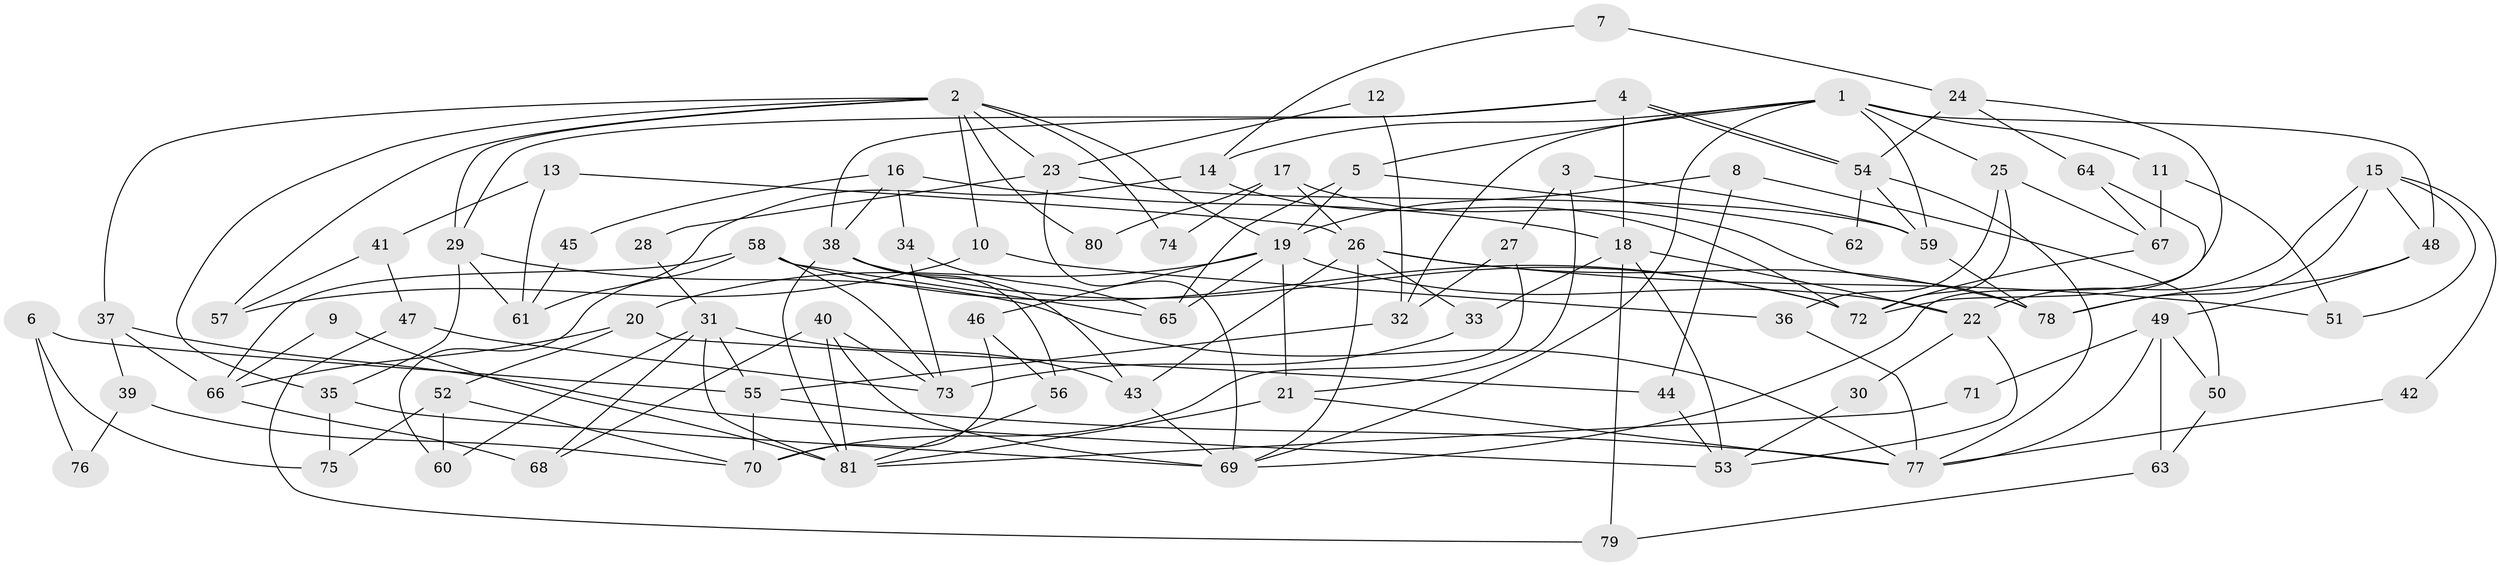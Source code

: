 // coarse degree distribution, {10: 0.02040816326530612, 11: 0.04081632653061224, 4: 0.2653061224489796, 5: 0.12244897959183673, 3: 0.14285714285714285, 9: 0.061224489795918366, 2: 0.12244897959183673, 7: 0.04081632653061224, 6: 0.10204081632653061, 8: 0.08163265306122448}
// Generated by graph-tools (version 1.1) at 2025/52/02/27/25 19:52:04]
// undirected, 81 vertices, 162 edges
graph export_dot {
graph [start="1"]
  node [color=gray90,style=filled];
  1;
  2;
  3;
  4;
  5;
  6;
  7;
  8;
  9;
  10;
  11;
  12;
  13;
  14;
  15;
  16;
  17;
  18;
  19;
  20;
  21;
  22;
  23;
  24;
  25;
  26;
  27;
  28;
  29;
  30;
  31;
  32;
  33;
  34;
  35;
  36;
  37;
  38;
  39;
  40;
  41;
  42;
  43;
  44;
  45;
  46;
  47;
  48;
  49;
  50;
  51;
  52;
  53;
  54;
  55;
  56;
  57;
  58;
  59;
  60;
  61;
  62;
  63;
  64;
  65;
  66;
  67;
  68;
  69;
  70;
  71;
  72;
  73;
  74;
  75;
  76;
  77;
  78;
  79;
  80;
  81;
  1 -- 25;
  1 -- 14;
  1 -- 5;
  1 -- 11;
  1 -- 32;
  1 -- 48;
  1 -- 59;
  1 -- 69;
  2 -- 35;
  2 -- 23;
  2 -- 10;
  2 -- 19;
  2 -- 29;
  2 -- 37;
  2 -- 57;
  2 -- 74;
  2 -- 80;
  3 -- 59;
  3 -- 27;
  3 -- 21;
  4 -- 38;
  4 -- 54;
  4 -- 54;
  4 -- 18;
  4 -- 29;
  5 -- 65;
  5 -- 19;
  5 -- 62;
  6 -- 55;
  6 -- 75;
  6 -- 76;
  7 -- 14;
  7 -- 24;
  8 -- 44;
  8 -- 19;
  8 -- 50;
  9 -- 81;
  9 -- 66;
  10 -- 36;
  10 -- 57;
  11 -- 51;
  11 -- 67;
  12 -- 32;
  12 -- 23;
  13 -- 41;
  13 -- 26;
  13 -- 61;
  14 -- 72;
  14 -- 61;
  15 -- 22;
  15 -- 78;
  15 -- 42;
  15 -- 48;
  15 -- 51;
  16 -- 18;
  16 -- 38;
  16 -- 34;
  16 -- 45;
  17 -- 26;
  17 -- 78;
  17 -- 74;
  17 -- 80;
  18 -- 33;
  18 -- 22;
  18 -- 53;
  18 -- 79;
  19 -- 20;
  19 -- 21;
  19 -- 22;
  19 -- 46;
  19 -- 65;
  20 -- 52;
  20 -- 44;
  20 -- 66;
  21 -- 77;
  21 -- 81;
  22 -- 30;
  22 -- 53;
  23 -- 59;
  23 -- 69;
  23 -- 28;
  24 -- 72;
  24 -- 54;
  24 -- 64;
  25 -- 72;
  25 -- 67;
  25 -- 36;
  26 -- 78;
  26 -- 43;
  26 -- 33;
  26 -- 51;
  26 -- 69;
  27 -- 70;
  27 -- 32;
  28 -- 31;
  29 -- 35;
  29 -- 61;
  29 -- 77;
  30 -- 53;
  31 -- 81;
  31 -- 68;
  31 -- 43;
  31 -- 55;
  31 -- 60;
  32 -- 55;
  33 -- 73;
  34 -- 73;
  34 -- 65;
  35 -- 69;
  35 -- 75;
  36 -- 77;
  37 -- 53;
  37 -- 39;
  37 -- 66;
  38 -- 72;
  38 -- 43;
  38 -- 56;
  38 -- 81;
  39 -- 70;
  39 -- 76;
  40 -- 69;
  40 -- 81;
  40 -- 68;
  40 -- 73;
  41 -- 47;
  41 -- 57;
  42 -- 77;
  43 -- 69;
  44 -- 53;
  45 -- 61;
  46 -- 56;
  46 -- 70;
  47 -- 79;
  47 -- 73;
  48 -- 49;
  48 -- 78;
  49 -- 77;
  49 -- 50;
  49 -- 63;
  49 -- 71;
  50 -- 63;
  52 -- 70;
  52 -- 60;
  52 -- 75;
  54 -- 77;
  54 -- 59;
  54 -- 62;
  55 -- 77;
  55 -- 70;
  56 -- 81;
  58 -- 65;
  58 -- 66;
  58 -- 60;
  58 -- 72;
  58 -- 73;
  59 -- 78;
  63 -- 79;
  64 -- 69;
  64 -- 67;
  66 -- 68;
  67 -- 72;
  71 -- 81;
}
